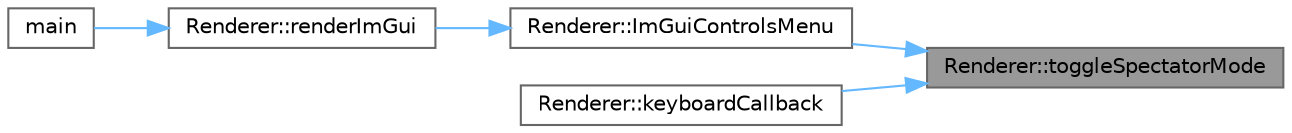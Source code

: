 digraph "Renderer::toggleSpectatorMode"
{
 // LATEX_PDF_SIZE
  bgcolor="transparent";
  edge [fontname=Helvetica,fontsize=10,labelfontname=Helvetica,labelfontsize=10];
  node [fontname=Helvetica,fontsize=10,shape=box,height=0.2,width=0.4];
  rankdir="RL";
  Node1 [id="Node000001",label="Renderer::toggleSpectatorMode",height=0.2,width=0.4,color="gray40", fillcolor="grey60", style="filled", fontcolor="black",tooltip="Toggle spectator mode. The spectator mode will take into account keyboard and mouse inputs for camera..."];
  Node1 -> Node2 [id="edge1_Node000001_Node000002",dir="back",color="steelblue1",style="solid",tooltip=" "];
  Node2 [id="Node000002",label="Renderer::ImGuiControlsMenu",height=0.2,width=0.4,color="grey40", fillcolor="white", style="filled",URL="$classRenderer.html#a94b77c39f65ff2ac734c8c8767e49cca",tooltip="Render control ImGui menu."];
  Node2 -> Node3 [id="edge2_Node000002_Node000003",dir="back",color="steelblue1",style="solid",tooltip=" "];
  Node3 [id="Node000003",label="Renderer::renderImGui",height=0.2,width=0.4,color="grey40", fillcolor="white", style="filled",URL="$classRenderer.html#ac606d439bdc8f139f40b8ef1a1e18ea8",tooltip="Render Dear ImGui."];
  Node3 -> Node4 [id="edge3_Node000003_Node000004",dir="back",color="steelblue1",style="solid",tooltip=" "];
  Node4 [id="Node000004",label="main",height=0.2,width=0.4,color="grey40", fillcolor="white", style="filled",URL="$main_8cpp.html#a0ddf1224851353fc92bfbff6f499fa97",tooltip=" "];
  Node1 -> Node5 [id="edge4_Node000001_Node000005",dir="back",color="steelblue1",style="solid",tooltip=" "];
  Node5 [id="Node000005",label="Renderer::keyboardCallback",height=0.2,width=0.4,color="grey40", fillcolor="white", style="filled",URL="$classRenderer.html#a5a6e334c73ad3103d43f138d8da91b3d",tooltip="Define Callback for Keyboard inputs."];
}

